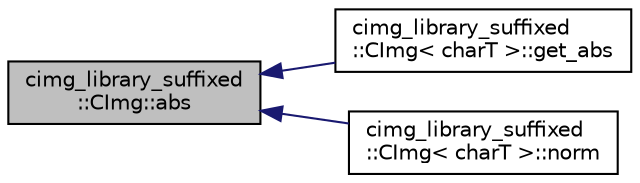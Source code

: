 digraph "cimg_library_suffixed::CImg::abs"
{
  edge [fontname="Helvetica",fontsize="10",labelfontname="Helvetica",labelfontsize="10"];
  node [fontname="Helvetica",fontsize="10",shape=record];
  rankdir="LR";
  Node1 [label="cimg_library_suffixed\l::CImg::abs",height=0.2,width=0.4,color="black", fillcolor="grey75", style="filled" fontcolor="black"];
  Node1 -> Node2 [dir="back",color="midnightblue",fontsize="10",style="solid",fontname="Helvetica"];
  Node2 [label="cimg_library_suffixed\l::CImg\< charT \>::get_abs",height=0.2,width=0.4,color="black", fillcolor="white", style="filled",URL="$structcimg__library__suffixed_1_1_c_img.html#a4fdde3f85df5c32cfa46946146bb0967",tooltip="Compute the absolute value of each pixel value ."];
  Node1 -> Node3 [dir="back",color="midnightblue",fontsize="10",style="solid",fontname="Helvetica"];
  Node3 [label="cimg_library_suffixed\l::CImg\< charT \>::norm",height=0.2,width=0.4,color="black", fillcolor="white", style="filled",URL="$structcimg__library__suffixed_1_1_c_img.html#ab850013f0ed453ba91ac0004e76f5d78",tooltip="Compute L2-norm of each multi-valued pixel of the image instance."];
}
